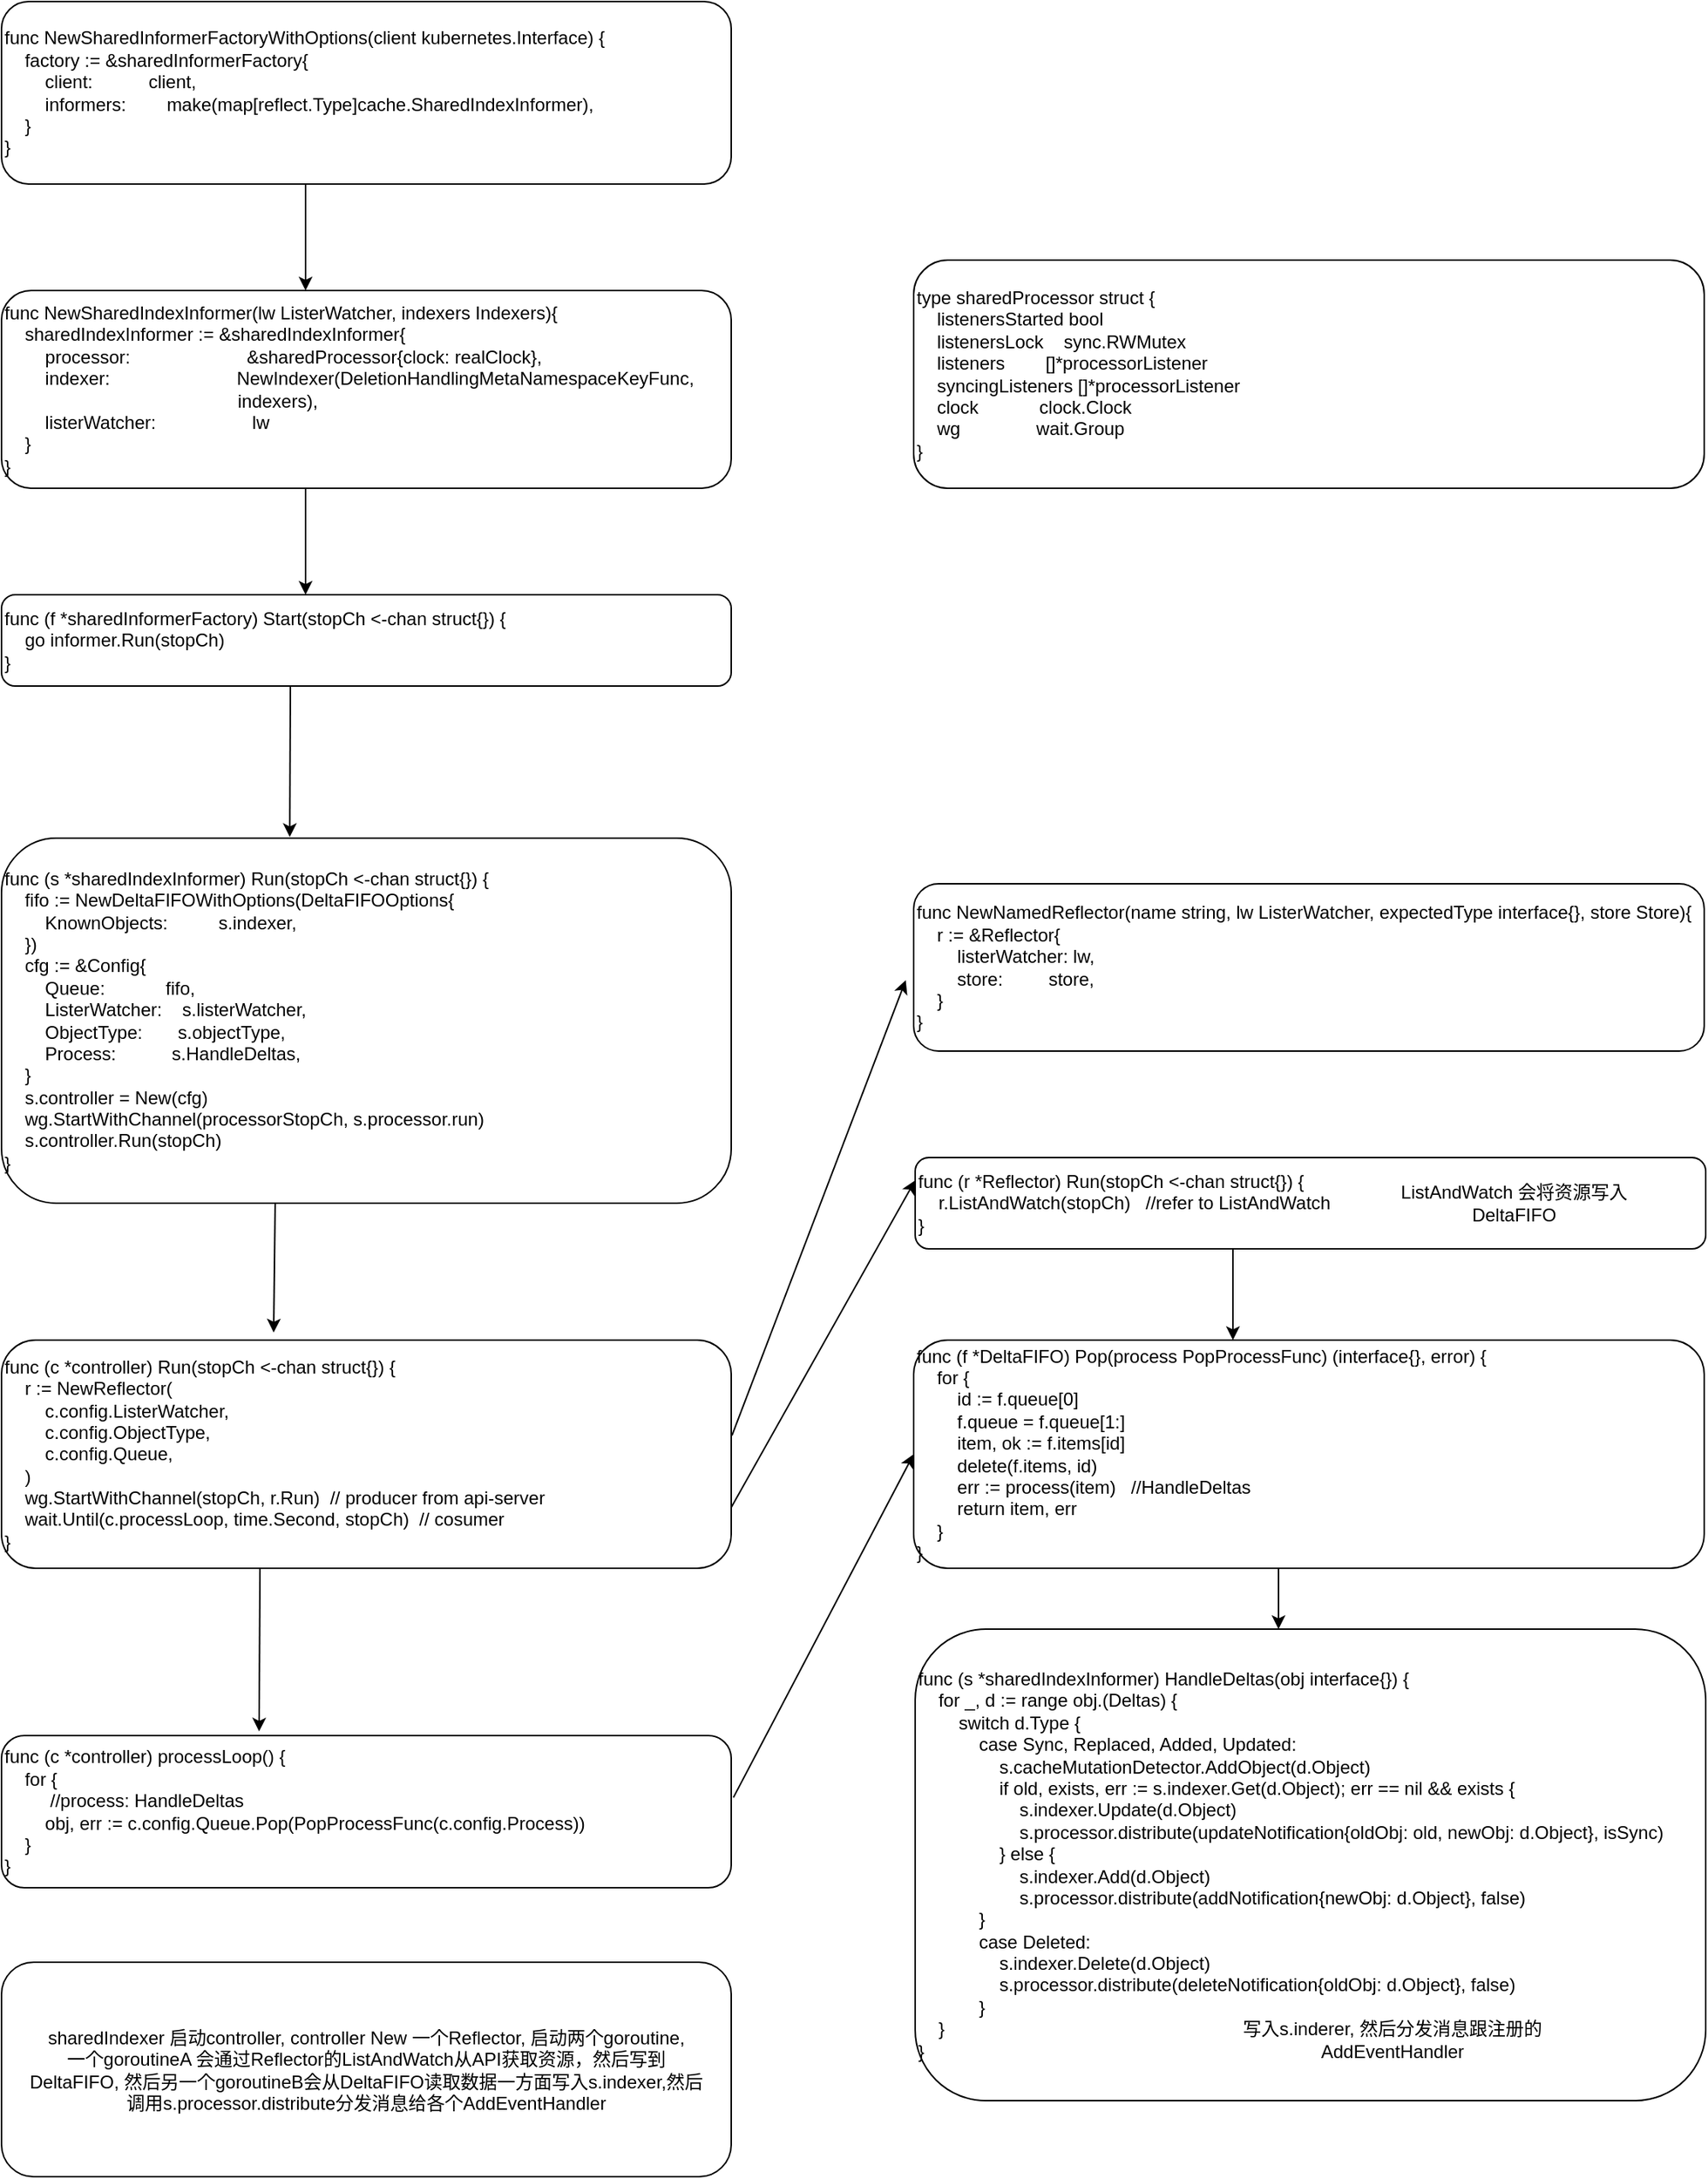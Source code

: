<mxfile version="13.11.0" type="github">
  <diagram id="2o8o1Vfr_suAxSLbTcGj" name="Page-1">
    <mxGraphModel dx="1449" dy="1755" grid="1" gridSize="10" guides="1" tooltips="1" connect="1" arrows="1" fold="1" page="1" pageScale="1" pageWidth="827" pageHeight="1169" math="0" shadow="0">
      <root>
        <mxCell id="0" />
        <mxCell id="1" parent="0" />
        <mxCell id="vQPZoGs5PjVUVbz3xrlM-1" value="&lt;div&gt;func NewSharedInformerFactoryWithOptions(client kubernetes.Interface) {&lt;/div&gt;&lt;div&gt;&lt;span&gt;&lt;/span&gt;&amp;nbsp; &amp;nbsp; factory := &amp;amp;sharedInformerFactory{&lt;/div&gt;&lt;div&gt;&lt;span&gt;&lt;/span&gt;&amp;nbsp; &amp;nbsp; &amp;nbsp; &amp;nbsp; client:&amp;nbsp; &amp;nbsp; &amp;nbsp; &amp;nbsp; &amp;nbsp; &amp;nbsp;client,&lt;/div&gt;&lt;div&gt;&lt;span&gt;&lt;/span&gt;&amp;nbsp; &amp;nbsp; &amp;nbsp; &amp;nbsp; informers:&amp;nbsp; &amp;nbsp; &amp;nbsp; &amp;nbsp; make(map[reflect.Type]cache.SharedIndexInformer),&lt;/div&gt;&lt;div&gt;&lt;span&gt;&lt;/span&gt;&amp;nbsp; &amp;nbsp; }&lt;/div&gt;&lt;div&gt;}&lt;/div&gt;" style="rounded=1;whiteSpace=wrap;html=1;align=left;" parent="1" vertex="1">
          <mxGeometry x="120" y="-120" width="480" height="120" as="geometry" />
        </mxCell>
        <mxCell id="vQPZoGs5PjVUVbz3xrlM-2" value="&lt;div&gt;func (f *sharedInformerFactory) Start(stopCh &amp;lt;-chan struct{}) {&lt;/div&gt;&lt;div&gt;&lt;span&gt;&lt;/span&gt;&amp;nbsp; &amp;nbsp; go informer.Run(stopCh)&lt;/div&gt;&lt;div&gt;}&lt;/div&gt;" style="rounded=1;whiteSpace=wrap;html=1;align=left;" parent="1" vertex="1">
          <mxGeometry x="120" y="270" width="480" height="60" as="geometry" />
        </mxCell>
        <mxCell id="vQPZoGs5PjVUVbz3xrlM-3" value="&lt;div&gt;func (s *sharedIndexInformer) Run(stopCh &amp;lt;-chan struct{}) {&lt;/div&gt;&lt;div&gt;&lt;span&gt;&lt;/span&gt;&amp;nbsp; &amp;nbsp; fifo := NewDeltaFIFOWithOptions(DeltaFIFOOptions{&lt;/div&gt;&lt;div&gt;&lt;span&gt;&lt;/span&gt;&amp;nbsp; &amp;nbsp; &amp;nbsp; &amp;nbsp; KnownObjects:&amp;nbsp; &amp;nbsp; &amp;nbsp; &amp;nbsp; &amp;nbsp; s.indexer,&lt;/div&gt;&lt;div&gt;&lt;span&gt;&lt;/span&gt;&amp;nbsp; &amp;nbsp; })&lt;/div&gt;&lt;div&gt;&lt;span&gt;&lt;/span&gt;&amp;nbsp; &amp;nbsp; cfg := &amp;amp;Config{&lt;/div&gt;&lt;div&gt;&lt;span&gt;&lt;/span&gt;&amp;nbsp; &amp;nbsp; &amp;nbsp; &amp;nbsp; Queue:&amp;nbsp; &amp;nbsp; &amp;nbsp; &amp;nbsp; &amp;nbsp; &amp;nbsp; fifo,&lt;/div&gt;&lt;div&gt;&lt;span&gt;&lt;/span&gt;&amp;nbsp; &amp;nbsp; &amp;nbsp; &amp;nbsp; ListerWatcher:&amp;nbsp; &amp;nbsp; s.listerWatcher,&lt;/div&gt;&lt;div&gt;&lt;span&gt;&lt;/span&gt;&amp;nbsp; &amp;nbsp; &amp;nbsp; &amp;nbsp; ObjectType:&amp;nbsp; &amp;nbsp; &amp;nbsp; &amp;nbsp;s.objectType,&lt;/div&gt;&lt;div&gt;&lt;span&gt;&lt;/span&gt;&amp;nbsp; &amp;nbsp; &amp;nbsp; &amp;nbsp; Process:&amp;nbsp; &amp;nbsp; &amp;nbsp; &amp;nbsp; &amp;nbsp; &amp;nbsp;s.HandleDeltas,&lt;/div&gt;&lt;div&gt;&lt;span&gt;&lt;/span&gt;&amp;nbsp; &amp;nbsp; }&lt;/div&gt;&lt;div&gt;&lt;span&gt;&lt;/span&gt;&amp;nbsp; &amp;nbsp; s.controller = New(cfg)&lt;/div&gt;&lt;div&gt;&lt;span&gt;&lt;/span&gt;&amp;nbsp; &amp;nbsp; wg.StartWithChannel(processorStopCh, s.processor.run)&lt;/div&gt;&lt;div&gt;&lt;span&gt;&lt;/span&gt;&amp;nbsp; &amp;nbsp; s.controller.Run(stopCh)&lt;/div&gt;&lt;div&gt;}&lt;/div&gt;" style="rounded=1;whiteSpace=wrap;html=1;align=left;" parent="1" vertex="1">
          <mxGeometry x="120" y="430" width="480" height="240" as="geometry" />
        </mxCell>
        <mxCell id="vQPZoGs5PjVUVbz3xrlM-4" value="&lt;div&gt;func (c *controller) Run(stopCh &amp;lt;-chan struct{}) {&lt;/div&gt;&lt;div&gt;&lt;span&gt;&lt;/span&gt;&amp;nbsp; &amp;nbsp; r := NewReflector(&lt;/div&gt;&lt;div&gt;&lt;span&gt;&lt;/span&gt;&amp;nbsp; &amp;nbsp; &amp;nbsp; &amp;nbsp; c.config.ListerWatcher,&lt;/div&gt;&lt;div&gt;&lt;span&gt;&lt;/span&gt;&amp;nbsp; &amp;nbsp; &amp;nbsp; &amp;nbsp; c.config.ObjectType,&lt;/div&gt;&lt;div&gt;&lt;span&gt;&lt;/span&gt;&amp;nbsp; &amp;nbsp; &amp;nbsp; &amp;nbsp; c.config.Queue,&lt;/div&gt;&lt;div&gt;&lt;span&gt;&lt;/span&gt;&amp;nbsp; &amp;nbsp; )&lt;/div&gt;&lt;div&gt;&lt;span&gt;&lt;/span&gt;&amp;nbsp; &amp;nbsp; wg.StartWithChannel(stopCh, r.Run)&amp;nbsp; // producer from api-server&lt;/div&gt;&lt;div&gt;&lt;span&gt;&lt;/span&gt;&amp;nbsp; &amp;nbsp; wait.Until(c.processLoop, time.Second, stopCh)&amp;nbsp; // cosumer&lt;/div&gt;&lt;div&gt;}&lt;/div&gt;" style="rounded=1;whiteSpace=wrap;html=1;align=left;" parent="1" vertex="1">
          <mxGeometry x="120" y="760" width="480" height="150" as="geometry" />
        </mxCell>
        <mxCell id="vQPZoGs5PjVUVbz3xrlM-5" value="&lt;div&gt;func NewNamedReflector(name string, lw ListerWatcher, expectedType interface{}, store Store){&lt;/div&gt;&lt;div&gt;&lt;span&gt;&lt;/span&gt;&amp;nbsp; &amp;nbsp; r := &amp;amp;Reflector{&lt;/div&gt;&lt;div&gt;&lt;span&gt;&lt;/span&gt;&amp;nbsp; &amp;nbsp; &amp;nbsp; &amp;nbsp; listerWatcher: lw,&lt;/div&gt;&lt;div&gt;&lt;span&gt;&lt;/span&gt;&amp;nbsp; &amp;nbsp; &amp;nbsp; &amp;nbsp; store:&amp;nbsp; &amp;nbsp; &amp;nbsp; &amp;nbsp; &amp;nbsp;store,&lt;/div&gt;&lt;div&gt;&lt;span&gt;&lt;/span&gt;&amp;nbsp; &amp;nbsp; }&lt;/div&gt;&lt;div&gt;}&lt;/div&gt;" style="rounded=1;whiteSpace=wrap;html=1;align=left;" parent="1" vertex="1">
          <mxGeometry x="720" y="460" width="520" height="110" as="geometry" />
        </mxCell>
        <mxCell id="vQPZoGs5PjVUVbz3xrlM-6" value="&lt;div&gt;func (r *Reflector) Run(stopCh &amp;lt;-chan struct{}) {&lt;/div&gt;&lt;div&gt;&amp;nbsp; &amp;nbsp; r.ListAndWatch(stopCh)&amp;nbsp; &amp;nbsp;//refer to ListAndWatch&lt;/div&gt;&lt;div&gt;}&lt;/div&gt;" style="rounded=1;whiteSpace=wrap;html=1;align=left;" parent="1" vertex="1">
          <mxGeometry x="721" y="640" width="520" height="60" as="geometry" />
        </mxCell>
        <mxCell id="vQPZoGs5PjVUVbz3xrlM-7" value="&lt;div&gt;func (c *controller) processLoop() {&lt;/div&gt;&lt;div&gt;&lt;span&gt;&lt;/span&gt;&amp;nbsp; &amp;nbsp; for {&amp;nbsp;&amp;nbsp;&lt;/div&gt;&amp;nbsp; &amp;nbsp; &amp;nbsp; &amp;nbsp; &amp;nbsp;//process: HandleDeltas&lt;div&gt;&lt;span&gt;&lt;/span&gt;&amp;nbsp; &amp;nbsp; &amp;nbsp; &amp;nbsp; obj, err := c.config.Queue.Pop(PopProcessFunc(c.config.Process))&amp;nbsp;&lt;/div&gt;&lt;div&gt;&lt;span&gt;&lt;/span&gt;&amp;nbsp; &amp;nbsp; }&lt;/div&gt;&lt;div&gt;}&lt;/div&gt;" style="rounded=1;whiteSpace=wrap;html=1;align=left;" parent="1" vertex="1">
          <mxGeometry x="120" y="1020" width="480" height="100" as="geometry" />
        </mxCell>
        <mxCell id="vQPZoGs5PjVUVbz3xrlM-8" value="&lt;div&gt;func (f *DeltaFIFO) Pop(process PopProcessFunc) (interface{}, error) {&lt;/div&gt;&lt;div&gt;&lt;span&gt;&lt;/span&gt;&amp;nbsp; &amp;nbsp; for {&lt;/div&gt;&lt;div&gt;&lt;span&gt;&lt;/span&gt;&amp;nbsp; &amp;nbsp; &amp;nbsp; &amp;nbsp; id := f.queue[0]&lt;/div&gt;&lt;div&gt;&lt;span&gt;&lt;/span&gt;&amp;nbsp; &amp;nbsp; &amp;nbsp; &amp;nbsp; f.queue = f.queue[1:]&lt;/div&gt;&lt;div&gt;&lt;span&gt;&lt;/span&gt;&amp;nbsp; &amp;nbsp; &amp;nbsp; &amp;nbsp; item, ok := f.items[id]&lt;/div&gt;&lt;div&gt;&lt;span&gt;&lt;/span&gt;&amp;nbsp; &amp;nbsp; &amp;nbsp; &amp;nbsp; delete(f.items, id)&lt;/div&gt;&lt;div&gt;&lt;span&gt;&lt;/span&gt;&amp;nbsp; &amp;nbsp; &amp;nbsp; &amp;nbsp; err := process(item)&amp;nbsp; &amp;nbsp;//HandleDeltas&lt;/div&gt;&lt;div&gt;&lt;span&gt;&lt;/span&gt;&amp;nbsp; &amp;nbsp; &amp;nbsp; &amp;nbsp; return item, err&lt;/div&gt;&lt;div&gt;&lt;span&gt;&lt;/span&gt;&amp;nbsp; &amp;nbsp; }&lt;/div&gt;&lt;div&gt;}&lt;/div&gt;" style="rounded=1;whiteSpace=wrap;html=1;align=left;" parent="1" vertex="1">
          <mxGeometry x="720" y="760" width="520" height="150" as="geometry" />
        </mxCell>
        <mxCell id="vQPZoGs5PjVUVbz3xrlM-9" value="" style="endArrow=classic;html=1;" parent="1" edge="1">
          <mxGeometry width="50" height="50" relative="1" as="geometry">
            <mxPoint x="320" y="200" as="sourcePoint" />
            <mxPoint x="320" y="270" as="targetPoint" />
          </mxGeometry>
        </mxCell>
        <mxCell id="vQPZoGs5PjVUVbz3xrlM-10" value="" style="endArrow=classic;html=1;entryX=0.395;entryY=-0.003;entryDx=0;entryDy=0;entryPerimeter=0;" parent="1" target="vQPZoGs5PjVUVbz3xrlM-3" edge="1">
          <mxGeometry width="50" height="50" relative="1" as="geometry">
            <mxPoint x="310" y="330" as="sourcePoint" />
            <mxPoint x="310" y="400" as="targetPoint" />
          </mxGeometry>
        </mxCell>
        <mxCell id="vQPZoGs5PjVUVbz3xrlM-11" value="" style="endArrow=classic;html=1;" parent="1" edge="1">
          <mxGeometry width="50" height="50" relative="1" as="geometry">
            <mxPoint x="300" y="670" as="sourcePoint" />
            <mxPoint x="299" y="755" as="targetPoint" />
          </mxGeometry>
        </mxCell>
        <mxCell id="vQPZoGs5PjVUVbz3xrlM-12" value="" style="endArrow=classic;html=1;entryX=0.353;entryY=-0.027;entryDx=0;entryDy=0;entryPerimeter=0;" parent="1" target="vQPZoGs5PjVUVbz3xrlM-7" edge="1">
          <mxGeometry width="50" height="50" relative="1" as="geometry">
            <mxPoint x="290" y="910" as="sourcePoint" />
            <mxPoint x="290" y="980" as="targetPoint" />
          </mxGeometry>
        </mxCell>
        <mxCell id="vQPZoGs5PjVUVbz3xrlM-13" value="" style="endArrow=classic;html=1;exitX=1.001;exitY=0.418;exitDx=0;exitDy=0;exitPerimeter=0;entryX=-0.01;entryY=0.576;entryDx=0;entryDy=0;entryPerimeter=0;" parent="1" source="vQPZoGs5PjVUVbz3xrlM-4" target="vQPZoGs5PjVUVbz3xrlM-5" edge="1">
          <mxGeometry width="50" height="50" relative="1" as="geometry">
            <mxPoint x="641" y="772.5" as="sourcePoint" />
            <mxPoint x="710" y="800" as="targetPoint" />
          </mxGeometry>
        </mxCell>
        <mxCell id="vQPZoGs5PjVUVbz3xrlM-14" value="" style="endArrow=classic;html=1;exitX=1.001;exitY=0.418;exitDx=0;exitDy=0;exitPerimeter=0;entryX=0;entryY=0.25;entryDx=0;entryDy=0;" parent="1" target="vQPZoGs5PjVUVbz3xrlM-6" edge="1">
          <mxGeometry width="50" height="50" relative="1" as="geometry">
            <mxPoint x="600" y="870" as="sourcePoint" />
            <mxPoint x="714.32" y="870.66" as="targetPoint" />
          </mxGeometry>
        </mxCell>
        <mxCell id="vQPZoGs5PjVUVbz3xrlM-15" value="" style="endArrow=classic;html=1;entryX=0;entryY=0.5;entryDx=0;entryDy=0;exitX=1.003;exitY=0.407;exitDx=0;exitDy=0;exitPerimeter=0;" parent="1" source="vQPZoGs5PjVUVbz3xrlM-7" target="vQPZoGs5PjVUVbz3xrlM-8" edge="1">
          <mxGeometry width="50" height="50" relative="1" as="geometry">
            <mxPoint x="610.56" y="1051.35" as="sourcePoint" />
            <mxPoint x="610" y="1158.65" as="targetPoint" />
          </mxGeometry>
        </mxCell>
        <mxCell id="vQPZoGs5PjVUVbz3xrlM-16" value="&lt;div&gt;func (s *sharedIndexInformer) HandleDeltas(obj interface{}) {&lt;/div&gt;&lt;div&gt;&lt;span&gt;&lt;/span&gt;&amp;nbsp; &amp;nbsp; for _, d := range obj.(Deltas) {&lt;/div&gt;&lt;div&gt;&lt;span&gt;&lt;/span&gt;&amp;nbsp; &amp;nbsp; &amp;nbsp; &amp;nbsp; switch d.Type {&lt;/div&gt;&lt;div&gt;&lt;span&gt;&lt;/span&gt;&amp;nbsp; &amp;nbsp; &amp;nbsp; &amp;nbsp; &amp;nbsp; &amp;nbsp; case Sync, Replaced, Added, Updated:&lt;/div&gt;&lt;div&gt;&lt;span&gt;&lt;/span&gt;&amp;nbsp; &amp;nbsp; &amp;nbsp; &amp;nbsp; &amp;nbsp; &amp;nbsp; &amp;nbsp; &amp;nbsp; s.cacheMutationDetector.AddObject(d.Object)&lt;/div&gt;&lt;div&gt;&lt;span&gt;&lt;/span&gt;&amp;nbsp; &amp;nbsp; &amp;nbsp; &amp;nbsp; &amp;nbsp; &amp;nbsp; &amp;nbsp; &amp;nbsp; if old, exists, err := s.indexer.Get(d.Object); err == nil &amp;amp;&amp;amp; exists {&lt;/div&gt;&lt;div&gt;&lt;span&gt;&lt;/span&gt;&amp;nbsp; &amp;nbsp; &amp;nbsp; &amp;nbsp; &amp;nbsp; &amp;nbsp; &amp;nbsp; &amp;nbsp; &amp;nbsp; &amp;nbsp; s.indexer.Update(d.Object)&lt;/div&gt;&lt;div&gt;&lt;span&gt;&lt;/span&gt;&amp;nbsp; &amp;nbsp; &amp;nbsp; &amp;nbsp; &amp;nbsp; &amp;nbsp; &amp;nbsp; &amp;nbsp; &amp;nbsp; &amp;nbsp; s.processor.distribute(updateNotification{oldObj: old, newObj: d.Object}, isSync)&lt;/div&gt;&lt;div&gt;&lt;span&gt;&lt;/span&gt;&amp;nbsp; &amp;nbsp; &amp;nbsp; &amp;nbsp; &amp;nbsp; &amp;nbsp; &amp;nbsp; &amp;nbsp; } else {&lt;/div&gt;&lt;div&gt;&lt;span&gt;&lt;/span&gt;&amp;nbsp; &amp;nbsp; &amp;nbsp; &amp;nbsp; &amp;nbsp; &amp;nbsp; &amp;nbsp; &amp;nbsp; &amp;nbsp; &amp;nbsp; s.indexer.Add(d.Object)&lt;/div&gt;&lt;div&gt;&lt;span&gt;&lt;/span&gt;&amp;nbsp; &amp;nbsp; &amp;nbsp; &amp;nbsp; &amp;nbsp; &amp;nbsp; &amp;nbsp; &amp;nbsp; &amp;nbsp; &amp;nbsp; s.processor.distribute(addNotification{newObj: d.Object}, false)&lt;/div&gt;&lt;div&gt;&lt;span&gt;&lt;/span&gt;&amp;nbsp; &amp;nbsp; &amp;nbsp; &amp;nbsp; &amp;nbsp; &amp;nbsp; }&lt;/div&gt;&lt;div&gt;&lt;span&gt;&lt;/span&gt;&amp;nbsp; &amp;nbsp; &amp;nbsp; &amp;nbsp; &amp;nbsp; &amp;nbsp; case Deleted:&lt;/div&gt;&lt;div&gt;&lt;span&gt;&lt;/span&gt;&amp;nbsp; &amp;nbsp; &amp;nbsp; &amp;nbsp; &amp;nbsp; &amp;nbsp; &amp;nbsp; &amp;nbsp; s.indexer.Delete(d.Object)&lt;/div&gt;&lt;div&gt;&lt;span&gt;&lt;/span&gt;&amp;nbsp; &amp;nbsp; &amp;nbsp; &amp;nbsp; &amp;nbsp; &amp;nbsp; &amp;nbsp; &amp;nbsp; s.processor.distribute(deleteNotification{oldObj: d.Object}, false)&lt;/div&gt;&lt;div&gt;&lt;span&gt;&lt;/span&gt;&amp;nbsp; &amp;nbsp; &amp;nbsp; &amp;nbsp; &amp;nbsp; &amp;nbsp; }&lt;/div&gt;&lt;div&gt;&lt;span&gt;&lt;/span&gt;&amp;nbsp; &amp;nbsp; }&lt;/div&gt;&lt;div&gt;}&lt;/div&gt;" style="rounded=1;whiteSpace=wrap;html=1;align=left;" parent="1" vertex="1">
          <mxGeometry x="721" y="950" width="520" height="310" as="geometry" />
        </mxCell>
        <mxCell id="vQPZoGs5PjVUVbz3xrlM-17" value="" style="endArrow=classic;html=1;" parent="1" edge="1">
          <mxGeometry width="50" height="50" relative="1" as="geometry">
            <mxPoint x="960" y="910" as="sourcePoint" />
            <mxPoint x="960" y="950" as="targetPoint" />
          </mxGeometry>
        </mxCell>
        <mxCell id="vQPZoGs5PjVUVbz3xrlM-18" value="&lt;div&gt;func NewSharedIndexInformer(lw ListerWatcher, indexers Indexers){&lt;/div&gt;&lt;div&gt;&amp;nbsp; &amp;nbsp; sharedIndexInformer := &amp;amp;sharedIndexInformer{&lt;/div&gt;&lt;div&gt;&lt;span&gt;&lt;/span&gt;&amp;nbsp; &amp;nbsp; &amp;nbsp; &amp;nbsp; processor:&amp;nbsp; &amp;nbsp; &amp;nbsp; &amp;nbsp; &amp;nbsp; &amp;nbsp; &amp;nbsp; &amp;nbsp; &amp;nbsp; &amp;nbsp; &amp;nbsp; &amp;nbsp;&amp;amp;sharedProcessor{clock: realClock},&lt;/div&gt;&lt;div&gt;&lt;span&gt;&lt;/span&gt;&amp;nbsp; &amp;nbsp; &amp;nbsp; &amp;nbsp; indexer:&amp;nbsp; &amp;nbsp; &amp;nbsp; &amp;nbsp; &amp;nbsp; &amp;nbsp; &amp;nbsp; &amp;nbsp; &amp;nbsp; &amp;nbsp; &amp;nbsp; &amp;nbsp; &amp;nbsp;NewIndexer(DeletionHandlingMetaNamespaceKeyFunc,&amp;nbsp; &amp;nbsp; &amp;nbsp; &amp;nbsp; &amp;nbsp; &amp;nbsp; &amp;nbsp; &amp;nbsp; &amp;nbsp; &amp;nbsp; &amp;nbsp; &amp;nbsp; &amp;nbsp; &amp;nbsp; &amp;nbsp; &amp;nbsp; &amp;nbsp; &amp;nbsp; &amp;nbsp; &amp;nbsp; &amp;nbsp; &amp;nbsp; &amp;nbsp; &amp;nbsp; &amp;nbsp; &amp;nbsp; &amp;nbsp; indexers),&lt;/div&gt;&lt;div&gt;&lt;span&gt;&lt;/span&gt;&amp;nbsp; &amp;nbsp; &amp;nbsp; &amp;nbsp; listerWatcher:&amp;nbsp; &amp;nbsp; &amp;nbsp; &amp;nbsp; &amp;nbsp; &amp;nbsp; &amp;nbsp; &amp;nbsp; &amp;nbsp; &amp;nbsp;lw&lt;/div&gt;&lt;div&gt;&lt;span&gt;&lt;/span&gt;&amp;nbsp; &amp;nbsp; }&lt;/div&gt;&lt;div&gt;}&lt;/div&gt;" style="rounded=1;whiteSpace=wrap;html=1;align=left;" parent="1" vertex="1">
          <mxGeometry x="120" y="70" width="480" height="130" as="geometry" />
        </mxCell>
        <mxCell id="vQPZoGs5PjVUVbz3xrlM-19" value="" style="endArrow=classic;html=1;" parent="1" edge="1">
          <mxGeometry width="50" height="50" relative="1" as="geometry">
            <mxPoint x="320" as="sourcePoint" />
            <mxPoint x="320" y="70" as="targetPoint" />
          </mxGeometry>
        </mxCell>
        <mxCell id="vQPZoGs5PjVUVbz3xrlM-20" value="&lt;div&gt;type sharedProcessor struct {&lt;/div&gt;&lt;div&gt;&lt;span&gt;&lt;/span&gt;&amp;nbsp; &amp;nbsp; listenersStarted bool&lt;/div&gt;&lt;div&gt;&lt;span&gt;&lt;/span&gt;&amp;nbsp; &amp;nbsp; listenersLock&amp;nbsp; &amp;nbsp; sync.RWMutex&lt;/div&gt;&lt;div&gt;&lt;span&gt;&lt;/span&gt;&amp;nbsp; &amp;nbsp; listeners&amp;nbsp; &amp;nbsp; &amp;nbsp; &amp;nbsp; []*processorListener&lt;/div&gt;&lt;div&gt;&lt;span&gt;&lt;/span&gt;&amp;nbsp; &amp;nbsp; syncingListeners []*processorListener&lt;/div&gt;&lt;div&gt;&lt;span&gt;&lt;/span&gt;&amp;nbsp; &amp;nbsp; clock&amp;nbsp; &amp;nbsp; &amp;nbsp; &amp;nbsp; &amp;nbsp; &amp;nbsp; clock.Clock&lt;/div&gt;&lt;div&gt;&lt;span&gt;&lt;/span&gt;&amp;nbsp; &amp;nbsp; wg&amp;nbsp; &amp;nbsp; &amp;nbsp; &amp;nbsp; &amp;nbsp; &amp;nbsp; &amp;nbsp; &amp;nbsp;wait.Group&lt;/div&gt;&lt;div&gt;}&lt;/div&gt;" style="rounded=1;whiteSpace=wrap;html=1;align=left;" parent="1" vertex="1">
          <mxGeometry x="720" y="50" width="520" height="150" as="geometry" />
        </mxCell>
        <mxCell id="y1vy0q0PBpJk1unakyqJ-1" value="sharedIndexer 启动controller, controller New 一个Reflector, 启动两个goroutine, &lt;br&gt;一个goroutineA 会通过Reflector的ListAndWatch从API获取资源，然后写到&lt;br&gt;DeltaFIFO, 然后另一个goroutineB会从DeltaFIFO读取数据一方面写入s.indexer,然后&lt;br&gt;调用s.processor.distribute分发消息给各个AddEventHandler" style="rounded=1;whiteSpace=wrap;html=1;" parent="1" vertex="1">
          <mxGeometry x="120" y="1169" width="480" height="141" as="geometry" />
        </mxCell>
        <mxCell id="y1vy0q0PBpJk1unakyqJ-2" value="" style="endArrow=classic;html=1;" parent="1" edge="1">
          <mxGeometry width="50" height="50" relative="1" as="geometry">
            <mxPoint x="930" y="700" as="sourcePoint" />
            <mxPoint x="930" y="760" as="targetPoint" />
          </mxGeometry>
        </mxCell>
        <mxCell id="y1vy0q0PBpJk1unakyqJ-3" value="ListAndWatch 会将资源写入DeltaFIFO" style="text;html=1;strokeColor=none;fillColor=none;align=center;verticalAlign=middle;whiteSpace=wrap;rounded=0;" parent="1" vertex="1">
          <mxGeometry x="1030" y="655" width="170" height="30" as="geometry" />
        </mxCell>
        <mxCell id="y1vy0q0PBpJk1unakyqJ-4" value="写入s.inderer, 然后分发消息跟注册的AddEventHandler" style="text;html=1;strokeColor=none;fillColor=none;align=center;verticalAlign=middle;whiteSpace=wrap;rounded=0;" parent="1" vertex="1">
          <mxGeometry x="930" y="1210" width="210" height="20" as="geometry" />
        </mxCell>
      </root>
    </mxGraphModel>
  </diagram>
</mxfile>
